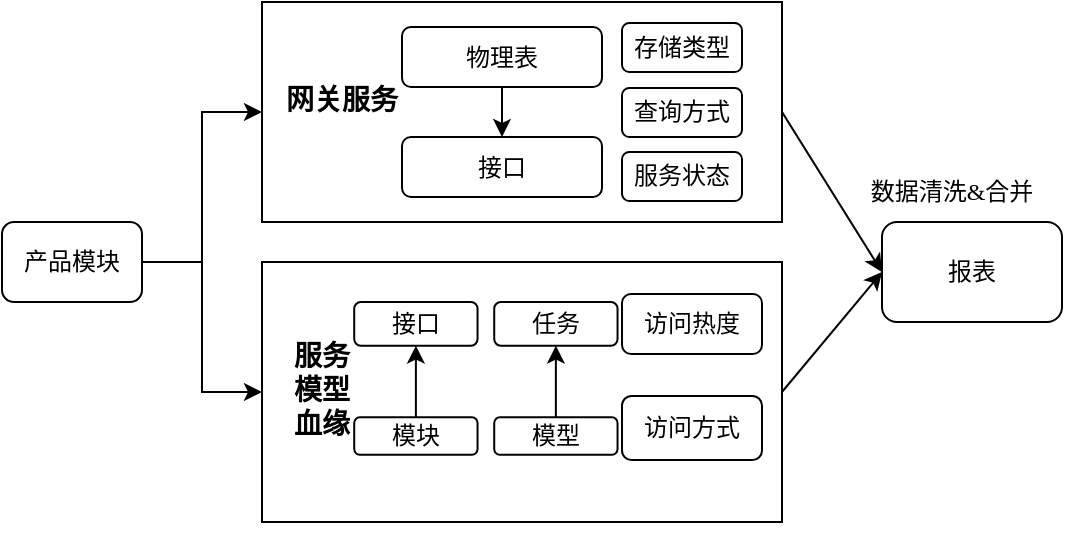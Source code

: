 <mxfile version="21.0.2" type="github">
  <diagram name="第 1 页" id="QqnSfi7Ya7M0dYYR_4Zv">
    <mxGraphModel dx="797" dy="428" grid="1" gridSize="10" guides="1" tooltips="1" connect="1" arrows="1" fold="1" page="1" pageScale="1" pageWidth="827" pageHeight="1169" math="0" shadow="0">
      <root>
        <mxCell id="0" />
        <mxCell id="1" parent="0" />
        <mxCell id="un65Aq28Jv2RrzTGQJQ4-2" value="" style="rounded=0;whiteSpace=wrap;html=1;fontFamily=微软雅黑;" parent="1" diagramCategory="general" diagramName="Rectangle" vertex="1">
          <mxGeometry x="330" y="200" width="260" height="130" as="geometry" />
        </mxCell>
        <mxCell id="un65Aq28Jv2RrzTGQJQ4-4" value="&lt;font style=&quot;font-size: 14px;&quot;&gt;&lt;b&gt;服务模型血缘&lt;/b&gt;&lt;/font&gt;" style="text;html=1;strokeColor=none;fillColor=none;align=center;verticalAlign=middle;whiteSpace=wrap;rounded=0;fontFamily=微软雅黑;" parent="1" diagramCategory="general" diagramName="text" vertex="1">
          <mxGeometry x="340" y="250" width="40" height="30" as="geometry" />
        </mxCell>
        <mxCell id="un65Aq28Jv2RrzTGQJQ4-5" style="edgeStyle=orthogonalEdgeStyle;rounded=0;orthogonalLoop=1;jettySize=auto;html=1;exitX=1;exitY=0.5;exitDx=0;exitDy=0;fontFamily=微软雅黑;" parent="1" source="un65Aq28Jv2RrzTGQJQ4-7" target="un65Aq28Jv2RrzTGQJQ4-2" edge="1">
          <mxGeometry relative="1" as="geometry" />
        </mxCell>
        <mxCell id="un65Aq28Jv2RrzTGQJQ4-6" style="edgeStyle=orthogonalEdgeStyle;rounded=0;orthogonalLoop=1;jettySize=auto;html=1;exitX=1;exitY=0.5;exitDx=0;exitDy=0;fontFamily=微软雅黑;" parent="1" source="un65Aq28Jv2RrzTGQJQ4-7" target="un65Aq28Jv2RrzTGQJQ4-9" edge="1">
          <mxGeometry relative="1" as="geometry" />
        </mxCell>
        <mxCell id="un65Aq28Jv2RrzTGQJQ4-7" value="产品模块" style="rounded=1;whiteSpace=wrap;html=1;fontFamily=微软雅黑;" parent="1" diagramCategory="general" diagramName="RoundedRectangle" vertex="1">
          <mxGeometry x="200" y="180" width="70" height="40" as="geometry" />
        </mxCell>
        <mxCell id="un65Aq28Jv2RrzTGQJQ4-9" value="" style="rounded=0;whiteSpace=wrap;html=1;fontFamily=微软雅黑;" parent="1" diagramCategory="general" diagramName="Rectangle" vertex="1">
          <mxGeometry x="330" y="70" width="260" height="110" as="geometry" />
        </mxCell>
        <mxCell id="un65Aq28Jv2RrzTGQJQ4-10" value="&lt;b&gt;&lt;font style=&quot;font-size: 14px;&quot;&gt;网关服务&lt;/font&gt;&lt;/b&gt;" style="text;html=1;strokeColor=none;fillColor=none;align=center;verticalAlign=middle;whiteSpace=wrap;rounded=0;fontFamily=微软雅黑;" parent="1" diagramCategory="general" diagramName="text" vertex="1">
          <mxGeometry x="340" y="110" width="60" height="20" as="geometry" />
        </mxCell>
        <mxCell id="un65Aq28Jv2RrzTGQJQ4-11" value="接口" style="rounded=1;whiteSpace=wrap;html=1;fontFamily=微软雅黑;" parent="1" diagramCategory="general" diagramName="RoundedRectangle" vertex="1">
          <mxGeometry x="400" y="137.5" width="100" height="30" as="geometry" />
        </mxCell>
        <mxCell id="un65Aq28Jv2RrzTGQJQ4-14" value="报表" style="rounded=1;whiteSpace=wrap;html=1;fontFamily=微软雅黑;" parent="1" diagramCategory="general" diagramName="RoundedRectangle" vertex="1">
          <mxGeometry x="640" y="180" width="90" height="50" as="geometry" />
        </mxCell>
        <mxCell id="un65Aq28Jv2RrzTGQJQ4-16" value="访问热度" style="rounded=1;whiteSpace=wrap;html=1;fontFamily=微软雅黑;" parent="1" diagramCategory="general" diagramName="RoundedRectangle" vertex="1">
          <mxGeometry x="510" y="216" width="70" height="30" as="geometry" />
        </mxCell>
        <mxCell id="un65Aq28Jv2RrzTGQJQ4-17" value="" style="group;fontFamily=微软雅黑;" parent="1" connectable="0" vertex="1">
          <mxGeometry x="360" y="220" width="110" height="120" as="geometry" />
        </mxCell>
        <mxCell id="un65Aq28Jv2RrzTGQJQ4-18" value="接口" style="rounded=1;whiteSpace=wrap;html=1;fontFamily=微软雅黑;" parent="un65Aq28Jv2RrzTGQJQ4-17" diagramCategory="general" diagramName="RoundedRectangle" vertex="1">
          <mxGeometry x="16.111" width="61.667" height="21.818" as="geometry" />
        </mxCell>
        <mxCell id="aNr1Fvhn0te5IcQRyEdF-1" style="edgeStyle=orthogonalEdgeStyle;rounded=0;orthogonalLoop=1;jettySize=auto;html=1;exitX=0.5;exitY=0;exitDx=0;exitDy=0;entryX=0.5;entryY=1;entryDx=0;entryDy=0;fontFamily=微软雅黑;" edge="1" parent="un65Aq28Jv2RrzTGQJQ4-17" source="un65Aq28Jv2RrzTGQJQ4-19" target="un65Aq28Jv2RrzTGQJQ4-18">
          <mxGeometry relative="1" as="geometry" />
        </mxCell>
        <mxCell id="un65Aq28Jv2RrzTGQJQ4-19" value="模块" style="rounded=1;whiteSpace=wrap;html=1;fontFamily=微软雅黑;" parent="un65Aq28Jv2RrzTGQJQ4-17" diagramCategory="general" diagramName="RoundedRectangle" vertex="1">
          <mxGeometry x="16.111" y="57.665" width="61.667" height="18.698" as="geometry" />
        </mxCell>
        <mxCell id="un65Aq28Jv2RrzTGQJQ4-24" style="edgeStyle=orthogonalEdgeStyle;rounded=0;orthogonalLoop=1;jettySize=auto;html=1;exitX=0.5;exitY=1;exitDx=0;exitDy=0;entryX=0.5;entryY=0;entryDx=0;entryDy=0;fontFamily=微软雅黑;" parent="1" source="un65Aq28Jv2RrzTGQJQ4-22" target="un65Aq28Jv2RrzTGQJQ4-11" edge="1">
          <mxGeometry relative="1" as="geometry" />
        </mxCell>
        <mxCell id="un65Aq28Jv2RrzTGQJQ4-22" value="物理表" style="rounded=1;whiteSpace=wrap;html=1;fontFamily=微软雅黑;" parent="1" diagramCategory="general" diagramName="RoundedRectangle" vertex="1">
          <mxGeometry x="400" y="82.5" width="100" height="30" as="geometry" />
        </mxCell>
        <mxCell id="fBbLwjD21pBMDfrYCW_J-2" value="" style="endArrow=classic;html=1;rounded=0;exitX=1;exitY=0.5;exitDx=0;exitDy=0;entryX=0;entryY=0.5;entryDx=0;entryDy=0;fontFamily=微软雅黑;" parent="1" source="un65Aq28Jv2RrzTGQJQ4-9" edge="1" target="un65Aq28Jv2RrzTGQJQ4-14">
          <mxGeometry width="50" height="50" relative="1" as="geometry">
            <mxPoint x="590" y="150" as="sourcePoint" />
            <mxPoint x="670" y="200" as="targetPoint" />
          </mxGeometry>
        </mxCell>
        <mxCell id="fBbLwjD21pBMDfrYCW_J-3" value="" style="endArrow=classic;html=1;rounded=0;exitX=1;exitY=0.5;exitDx=0;exitDy=0;entryX=0;entryY=0.5;entryDx=0;entryDy=0;fontFamily=微软雅黑;" parent="1" source="un65Aq28Jv2RrzTGQJQ4-2" target="un65Aq28Jv2RrzTGQJQ4-14" edge="1">
          <mxGeometry width="50" height="50" relative="1" as="geometry">
            <mxPoint x="600" y="160" as="sourcePoint" />
            <mxPoint x="680" y="210" as="targetPoint" />
          </mxGeometry>
        </mxCell>
        <mxCell id="fBbLwjD21pBMDfrYCW_J-4" value="数据清洗&amp;amp;合并" style="text;html=1;strokeColor=none;fillColor=none;align=center;verticalAlign=middle;whiteSpace=wrap;rounded=0;fontFamily=微软雅黑;" parent="1" vertex="1">
          <mxGeometry x="630" y="150" width="90" height="30" as="geometry" />
        </mxCell>
        <mxCell id="aNr1Fvhn0te5IcQRyEdF-4" value="存储类型" style="rounded=1;whiteSpace=wrap;html=1;fontFamily=微软雅黑;" diagramCategory="general" diagramName="RoundedRectangle" vertex="1" parent="1">
          <mxGeometry x="510" y="80.5" width="60" height="24.5" as="geometry" />
        </mxCell>
        <mxCell id="aNr1Fvhn0te5IcQRyEdF-5" value="服务状态" style="rounded=1;whiteSpace=wrap;html=1;fontFamily=微软雅黑;" diagramCategory="general" diagramName="RoundedRectangle" vertex="1" parent="1">
          <mxGeometry x="510" y="145" width="60" height="24.5" as="geometry" />
        </mxCell>
        <mxCell id="aNr1Fvhn0te5IcQRyEdF-7" value="查询方式" style="rounded=1;whiteSpace=wrap;html=1;fontFamily=微软雅黑;" diagramCategory="general" diagramName="RoundedRectangle" vertex="1" parent="1">
          <mxGeometry x="510" y="113" width="60" height="24.5" as="geometry" />
        </mxCell>
        <mxCell id="aNr1Fvhn0te5IcQRyEdF-8" value="访问方式" style="rounded=1;whiteSpace=wrap;html=1;fontFamily=微软雅黑;" diagramCategory="general" diagramName="RoundedRectangle" vertex="1" parent="1">
          <mxGeometry x="510" y="267" width="70" height="32" as="geometry" />
        </mxCell>
        <mxCell id="aNr1Fvhn0te5IcQRyEdF-19" value="" style="group;fontFamily=微软雅黑;" connectable="0" vertex="1" parent="1">
          <mxGeometry x="430" y="220" width="110" height="120" as="geometry" />
        </mxCell>
        <mxCell id="aNr1Fvhn0te5IcQRyEdF-20" value="任务" style="rounded=1;whiteSpace=wrap;html=1;fontFamily=微软雅黑;" diagramCategory="general" diagramName="RoundedRectangle" vertex="1" parent="aNr1Fvhn0te5IcQRyEdF-19">
          <mxGeometry x="16.111" width="61.667" height="21.818" as="geometry" />
        </mxCell>
        <mxCell id="aNr1Fvhn0te5IcQRyEdF-21" style="edgeStyle=orthogonalEdgeStyle;rounded=0;orthogonalLoop=1;jettySize=auto;html=1;exitX=0.5;exitY=0;exitDx=0;exitDy=0;entryX=0.5;entryY=1;entryDx=0;entryDy=0;fontFamily=微软雅黑;" edge="1" parent="aNr1Fvhn0te5IcQRyEdF-19" source="aNr1Fvhn0te5IcQRyEdF-22" target="aNr1Fvhn0te5IcQRyEdF-20">
          <mxGeometry relative="1" as="geometry" />
        </mxCell>
        <mxCell id="aNr1Fvhn0te5IcQRyEdF-22" value="模型" style="rounded=1;whiteSpace=wrap;html=1;fontFamily=微软雅黑;" diagramCategory="general" diagramName="RoundedRectangle" vertex="1" parent="aNr1Fvhn0te5IcQRyEdF-19">
          <mxGeometry x="16.111" y="57.665" width="61.667" height="18.698" as="geometry" />
        </mxCell>
      </root>
    </mxGraphModel>
  </diagram>
</mxfile>
